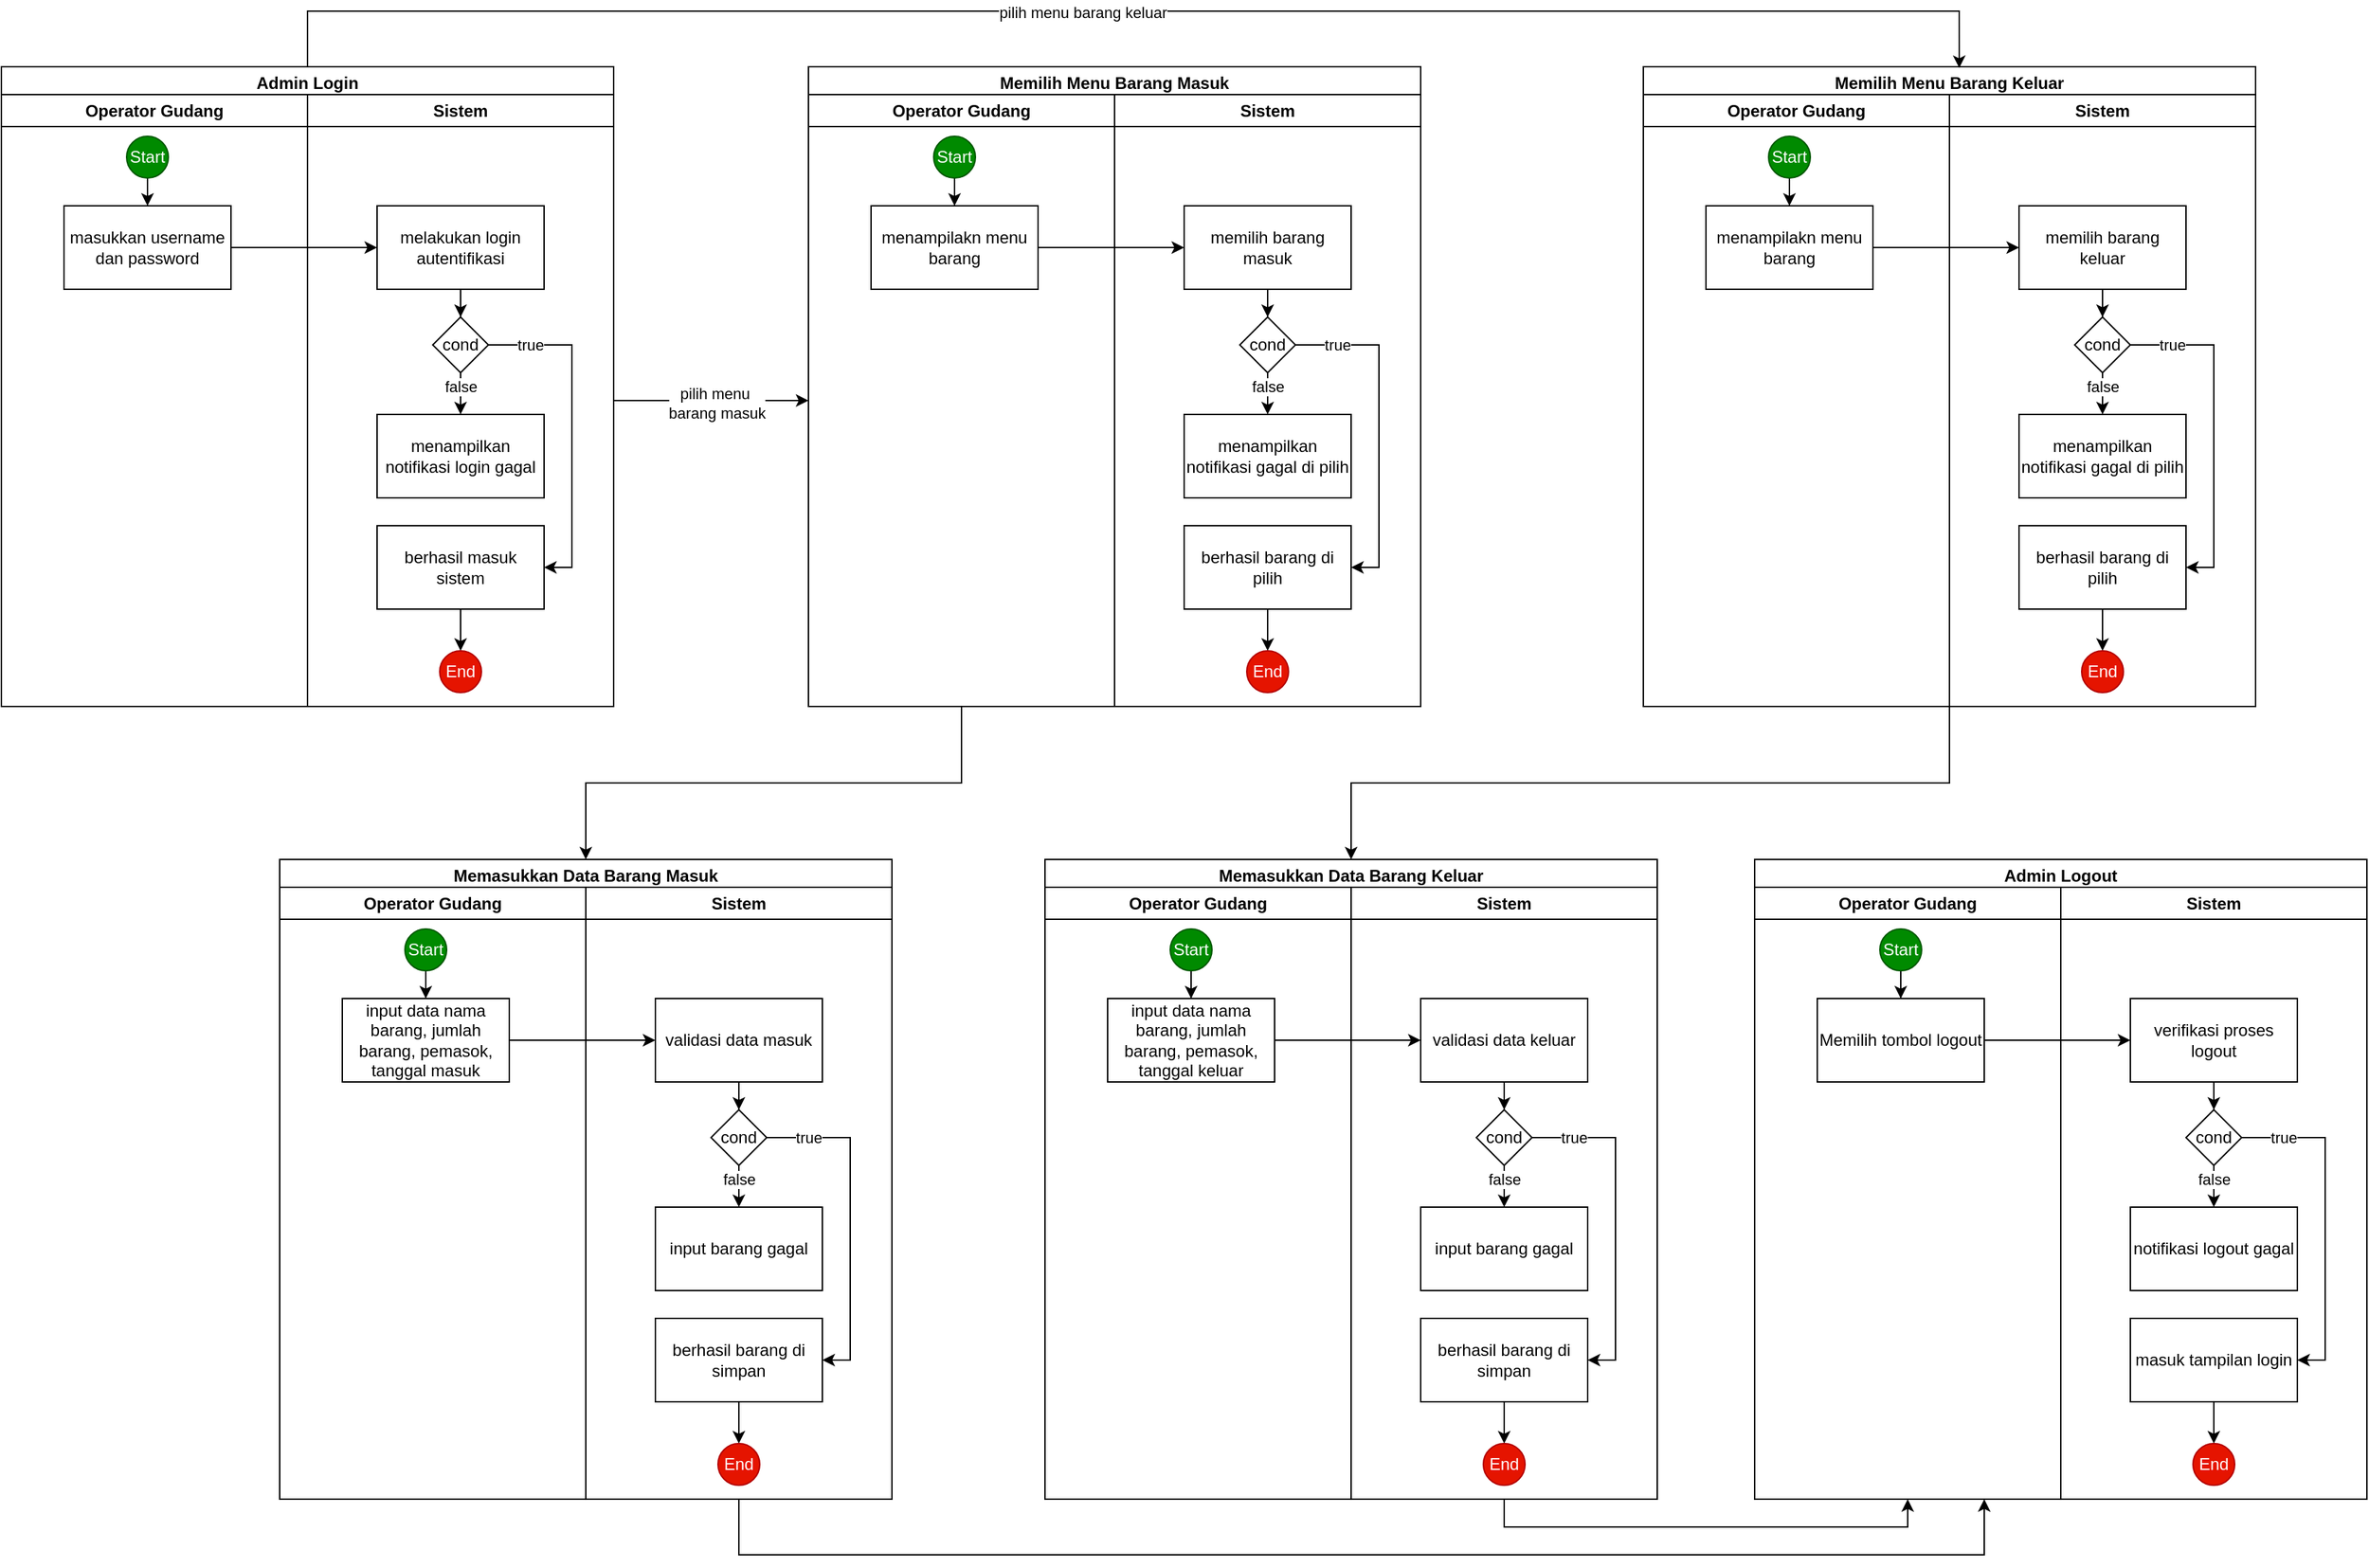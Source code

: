 <mxfile version="25.0.1">
  <diagram name="Halaman-1" id="Y4WEIZRUPYXfwLhoxVbs">
    <mxGraphModel dx="917" dy="1653" grid="1" gridSize="10" guides="1" tooltips="1" connect="1" arrows="1" fold="1" page="1" pageScale="1" pageWidth="827" pageHeight="1169" math="0" shadow="0">
      <root>
        <mxCell id="0" />
        <mxCell id="1" parent="0" />
        <mxCell id="KNslRv7fgBc5iuveiAQ4-1" value="&lt;b style=&quot;white-space: nowrap;&quot;&gt;Admin Login&lt;/b&gt;" style="swimlane;whiteSpace=wrap;html=1;" vertex="1" parent="1">
          <mxGeometry width="440" height="460" as="geometry">
            <mxRectangle width="110" height="30" as="alternateBounds" />
          </mxGeometry>
        </mxCell>
        <mxCell id="KNslRv7fgBc5iuveiAQ4-2" value="Operator Gudang" style="swimlane;whiteSpace=wrap;html=1;startSize=23;" vertex="1" parent="KNslRv7fgBc5iuveiAQ4-1">
          <mxGeometry y="20" width="220" height="440" as="geometry">
            <mxRectangle y="20" width="130" height="30" as="alternateBounds" />
          </mxGeometry>
        </mxCell>
        <mxCell id="KNslRv7fgBc5iuveiAQ4-3" style="edgeStyle=orthogonalEdgeStyle;rounded=0;orthogonalLoop=1;jettySize=auto;html=1;exitX=0.5;exitY=1;exitDx=0;exitDy=0;" edge="1" parent="KNslRv7fgBc5iuveiAQ4-2" source="KNslRv7fgBc5iuveiAQ4-4" target="KNslRv7fgBc5iuveiAQ4-5">
          <mxGeometry relative="1" as="geometry" />
        </mxCell>
        <mxCell id="KNslRv7fgBc5iuveiAQ4-4" value="Start" style="ellipse;whiteSpace=wrap;html=1;aspect=fixed;fillColor=#008a00;fontColor=#ffffff;strokeColor=#005700;" vertex="1" parent="KNslRv7fgBc5iuveiAQ4-2">
          <mxGeometry x="90" y="30" width="30" height="30" as="geometry" />
        </mxCell>
        <mxCell id="KNslRv7fgBc5iuveiAQ4-5" value="masukkan username dan password" style="rounded=0;whiteSpace=wrap;html=1;" vertex="1" parent="KNslRv7fgBc5iuveiAQ4-2">
          <mxGeometry x="45" y="80" width="120" height="60" as="geometry" />
        </mxCell>
        <mxCell id="KNslRv7fgBc5iuveiAQ4-6" value="Sistem" style="swimlane;whiteSpace=wrap;html=1;" vertex="1" parent="KNslRv7fgBc5iuveiAQ4-1">
          <mxGeometry x="220" y="20" width="220" height="440" as="geometry">
            <mxRectangle x="220" y="20" width="80" height="30" as="alternateBounds" />
          </mxGeometry>
        </mxCell>
        <mxCell id="KNslRv7fgBc5iuveiAQ4-7" style="edgeStyle=orthogonalEdgeStyle;rounded=0;orthogonalLoop=1;jettySize=auto;html=1;exitX=0.5;exitY=1;exitDx=0;exitDy=0;" edge="1" parent="KNslRv7fgBc5iuveiAQ4-6" source="KNslRv7fgBc5iuveiAQ4-8" target="KNslRv7fgBc5iuveiAQ4-13">
          <mxGeometry relative="1" as="geometry" />
        </mxCell>
        <mxCell id="KNslRv7fgBc5iuveiAQ4-8" value="melakukan login autentifikasi" style="rounded=0;whiteSpace=wrap;html=1;" vertex="1" parent="KNslRv7fgBc5iuveiAQ4-6">
          <mxGeometry x="50" y="80" width="120" height="60" as="geometry" />
        </mxCell>
        <mxCell id="KNslRv7fgBc5iuveiAQ4-9" value="" style="edgeStyle=orthogonalEdgeStyle;rounded=0;orthogonalLoop=1;jettySize=auto;html=1;" edge="1" parent="KNslRv7fgBc5iuveiAQ4-6" source="KNslRv7fgBc5iuveiAQ4-13" target="KNslRv7fgBc5iuveiAQ4-14">
          <mxGeometry relative="1" as="geometry" />
        </mxCell>
        <mxCell id="KNslRv7fgBc5iuveiAQ4-10" value="false" style="edgeLabel;html=1;align=center;verticalAlign=middle;resizable=0;points=[];" vertex="1" connectable="0" parent="KNslRv7fgBc5iuveiAQ4-9">
          <mxGeometry x="0.5" y="-1" relative="1" as="geometry">
            <mxPoint x="1" y="-8" as="offset" />
          </mxGeometry>
        </mxCell>
        <mxCell id="KNslRv7fgBc5iuveiAQ4-11" style="edgeStyle=orthogonalEdgeStyle;rounded=0;orthogonalLoop=1;jettySize=auto;html=1;exitX=1;exitY=0.5;exitDx=0;exitDy=0;entryX=1;entryY=0.5;entryDx=0;entryDy=0;" edge="1" parent="KNslRv7fgBc5iuveiAQ4-6" source="KNslRv7fgBc5iuveiAQ4-13" target="KNslRv7fgBc5iuveiAQ4-16">
          <mxGeometry relative="1" as="geometry" />
        </mxCell>
        <mxCell id="KNslRv7fgBc5iuveiAQ4-12" value="true" style="edgeLabel;html=1;align=center;verticalAlign=middle;resizable=0;points=[];" vertex="1" connectable="0" parent="KNslRv7fgBc5iuveiAQ4-11">
          <mxGeometry x="-0.756" relative="1" as="geometry">
            <mxPoint as="offset" />
          </mxGeometry>
        </mxCell>
        <mxCell id="KNslRv7fgBc5iuveiAQ4-13" value="c&lt;span style=&quot;background-color: initial;&quot;&gt;ond&lt;/span&gt;" style="rhombus;whiteSpace=wrap;html=1;" vertex="1" parent="KNslRv7fgBc5iuveiAQ4-6">
          <mxGeometry x="90" y="160" width="40" height="40" as="geometry" />
        </mxCell>
        <mxCell id="KNslRv7fgBc5iuveiAQ4-14" value="menampilkan notifikasi login gagal" style="rounded=0;whiteSpace=wrap;html=1;" vertex="1" parent="KNslRv7fgBc5iuveiAQ4-6">
          <mxGeometry x="50" y="230" width="120" height="60" as="geometry" />
        </mxCell>
        <mxCell id="KNslRv7fgBc5iuveiAQ4-15" style="edgeStyle=orthogonalEdgeStyle;rounded=0;orthogonalLoop=1;jettySize=auto;html=1;exitX=0.5;exitY=1;exitDx=0;exitDy=0;" edge="1" parent="KNslRv7fgBc5iuveiAQ4-6" source="KNslRv7fgBc5iuveiAQ4-16" target="KNslRv7fgBc5iuveiAQ4-17">
          <mxGeometry relative="1" as="geometry" />
        </mxCell>
        <mxCell id="KNslRv7fgBc5iuveiAQ4-16" value="berhasil masuk sistem" style="rounded=0;whiteSpace=wrap;html=1;" vertex="1" parent="KNslRv7fgBc5iuveiAQ4-6">
          <mxGeometry x="50" y="310" width="120" height="60" as="geometry" />
        </mxCell>
        <mxCell id="KNslRv7fgBc5iuveiAQ4-17" value="End" style="ellipse;whiteSpace=wrap;html=1;aspect=fixed;fillColor=#e51400;fontColor=#ffffff;strokeColor=#B20000;" vertex="1" parent="KNslRv7fgBc5iuveiAQ4-6">
          <mxGeometry x="95" y="400" width="30" height="30" as="geometry" />
        </mxCell>
        <mxCell id="KNslRv7fgBc5iuveiAQ4-71" style="edgeStyle=orthogonalEdgeStyle;rounded=0;orthogonalLoop=1;jettySize=auto;html=1;" edge="1" parent="KNslRv7fgBc5iuveiAQ4-1" source="KNslRv7fgBc5iuveiAQ4-5" target="KNslRv7fgBc5iuveiAQ4-8">
          <mxGeometry relative="1" as="geometry" />
        </mxCell>
        <mxCell id="KNslRv7fgBc5iuveiAQ4-149" style="edgeStyle=orthogonalEdgeStyle;rounded=0;orthogonalLoop=1;jettySize=auto;html=1;entryX=0.5;entryY=0;entryDx=0;entryDy=0;exitX=0.5;exitY=1;exitDx=0;exitDy=0;" edge="1" parent="1" source="KNslRv7fgBc5iuveiAQ4-39" target="KNslRv7fgBc5iuveiAQ4-36">
          <mxGeometry relative="1" as="geometry" />
        </mxCell>
        <mxCell id="KNslRv7fgBc5iuveiAQ4-18" value="&lt;b style=&quot;white-space: nowrap;&quot;&gt;Memilih Menu Barang Masuk&lt;/b&gt;" style="swimlane;whiteSpace=wrap;html=1;" vertex="1" parent="1">
          <mxGeometry x="580" width="440" height="460" as="geometry">
            <mxRectangle x="480" width="110" height="30" as="alternateBounds" />
          </mxGeometry>
        </mxCell>
        <mxCell id="KNslRv7fgBc5iuveiAQ4-39" value="Operator Gudang" style="swimlane;whiteSpace=wrap;html=1;startSize=23;" vertex="1" parent="KNslRv7fgBc5iuveiAQ4-18">
          <mxGeometry y="20" width="220" height="440" as="geometry" />
        </mxCell>
        <mxCell id="KNslRv7fgBc5iuveiAQ4-40" style="edgeStyle=orthogonalEdgeStyle;rounded=0;orthogonalLoop=1;jettySize=auto;html=1;exitX=0.5;exitY=1;exitDx=0;exitDy=0;" edge="1" parent="KNslRv7fgBc5iuveiAQ4-39" source="KNslRv7fgBc5iuveiAQ4-41" target="KNslRv7fgBc5iuveiAQ4-42">
          <mxGeometry relative="1" as="geometry" />
        </mxCell>
        <mxCell id="KNslRv7fgBc5iuveiAQ4-41" value="Start" style="ellipse;whiteSpace=wrap;html=1;aspect=fixed;fillColor=#008a00;fontColor=#ffffff;strokeColor=#005700;" vertex="1" parent="KNslRv7fgBc5iuveiAQ4-39">
          <mxGeometry x="90" y="30" width="30" height="30" as="geometry" />
        </mxCell>
        <mxCell id="KNslRv7fgBc5iuveiAQ4-42" value="menampilakn menu barang" style="rounded=0;whiteSpace=wrap;html=1;" vertex="1" parent="KNslRv7fgBc5iuveiAQ4-39">
          <mxGeometry x="45" y="80" width="120" height="60" as="geometry" />
        </mxCell>
        <mxCell id="KNslRv7fgBc5iuveiAQ4-43" value="Sistem" style="swimlane;whiteSpace=wrap;html=1;" vertex="1" parent="KNslRv7fgBc5iuveiAQ4-18">
          <mxGeometry x="220" y="20" width="220" height="440" as="geometry">
            <mxRectangle x="220" y="40" width="80" height="30" as="alternateBounds" />
          </mxGeometry>
        </mxCell>
        <mxCell id="KNslRv7fgBc5iuveiAQ4-44" style="edgeStyle=orthogonalEdgeStyle;rounded=0;orthogonalLoop=1;jettySize=auto;html=1;exitX=0.5;exitY=1;exitDx=0;exitDy=0;" edge="1" parent="KNslRv7fgBc5iuveiAQ4-43" source="KNslRv7fgBc5iuveiAQ4-45" target="KNslRv7fgBc5iuveiAQ4-50">
          <mxGeometry relative="1" as="geometry" />
        </mxCell>
        <mxCell id="KNslRv7fgBc5iuveiAQ4-45" value="memilih barang masuk" style="rounded=0;whiteSpace=wrap;html=1;" vertex="1" parent="KNslRv7fgBc5iuveiAQ4-43">
          <mxGeometry x="50" y="80" width="120" height="60" as="geometry" />
        </mxCell>
        <mxCell id="KNslRv7fgBc5iuveiAQ4-46" value="" style="edgeStyle=orthogonalEdgeStyle;rounded=0;orthogonalLoop=1;jettySize=auto;html=1;" edge="1" parent="KNslRv7fgBc5iuveiAQ4-43" source="KNslRv7fgBc5iuveiAQ4-50" target="KNslRv7fgBc5iuveiAQ4-51">
          <mxGeometry relative="1" as="geometry" />
        </mxCell>
        <mxCell id="KNslRv7fgBc5iuveiAQ4-47" value="false" style="edgeLabel;html=1;align=center;verticalAlign=middle;resizable=0;points=[];" vertex="1" connectable="0" parent="KNslRv7fgBc5iuveiAQ4-46">
          <mxGeometry x="0.5" y="-1" relative="1" as="geometry">
            <mxPoint x="1" y="-8" as="offset" />
          </mxGeometry>
        </mxCell>
        <mxCell id="KNslRv7fgBc5iuveiAQ4-48" style="edgeStyle=orthogonalEdgeStyle;rounded=0;orthogonalLoop=1;jettySize=auto;html=1;exitX=1;exitY=0.5;exitDx=0;exitDy=0;entryX=1;entryY=0.5;entryDx=0;entryDy=0;" edge="1" parent="KNslRv7fgBc5iuveiAQ4-43" source="KNslRv7fgBc5iuveiAQ4-50" target="KNslRv7fgBc5iuveiAQ4-53">
          <mxGeometry relative="1" as="geometry" />
        </mxCell>
        <mxCell id="KNslRv7fgBc5iuveiAQ4-49" value="true" style="edgeLabel;html=1;align=center;verticalAlign=middle;resizable=0;points=[];" vertex="1" connectable="0" parent="KNslRv7fgBc5iuveiAQ4-48">
          <mxGeometry x="-0.756" relative="1" as="geometry">
            <mxPoint as="offset" />
          </mxGeometry>
        </mxCell>
        <mxCell id="KNslRv7fgBc5iuveiAQ4-50" value="c&lt;span style=&quot;background-color: initial;&quot;&gt;ond&lt;/span&gt;" style="rhombus;whiteSpace=wrap;html=1;" vertex="1" parent="KNslRv7fgBc5iuveiAQ4-43">
          <mxGeometry x="90" y="160" width="40" height="40" as="geometry" />
        </mxCell>
        <mxCell id="KNslRv7fgBc5iuveiAQ4-51" value="menampilkan notifikasi gagal di pilih" style="rounded=0;whiteSpace=wrap;html=1;" vertex="1" parent="KNslRv7fgBc5iuveiAQ4-43">
          <mxGeometry x="50" y="230" width="120" height="60" as="geometry" />
        </mxCell>
        <mxCell id="KNslRv7fgBc5iuveiAQ4-52" style="edgeStyle=orthogonalEdgeStyle;rounded=0;orthogonalLoop=1;jettySize=auto;html=1;exitX=0.5;exitY=1;exitDx=0;exitDy=0;" edge="1" parent="KNslRv7fgBc5iuveiAQ4-43" source="KNslRv7fgBc5iuveiAQ4-53" target="KNslRv7fgBc5iuveiAQ4-54">
          <mxGeometry relative="1" as="geometry" />
        </mxCell>
        <mxCell id="KNslRv7fgBc5iuveiAQ4-53" value="berhasil barang di pilih" style="rounded=0;whiteSpace=wrap;html=1;" vertex="1" parent="KNslRv7fgBc5iuveiAQ4-43">
          <mxGeometry x="50" y="310" width="120" height="60" as="geometry" />
        </mxCell>
        <mxCell id="KNslRv7fgBc5iuveiAQ4-54" value="End" style="ellipse;whiteSpace=wrap;html=1;aspect=fixed;fillColor=#e51400;fontColor=#ffffff;strokeColor=#B20000;" vertex="1" parent="KNslRv7fgBc5iuveiAQ4-43">
          <mxGeometry x="95" y="400" width="30" height="30" as="geometry" />
        </mxCell>
        <mxCell id="KNslRv7fgBc5iuveiAQ4-72" style="edgeStyle=orthogonalEdgeStyle;rounded=0;orthogonalLoop=1;jettySize=auto;html=1;" edge="1" parent="KNslRv7fgBc5iuveiAQ4-18" source="KNslRv7fgBc5iuveiAQ4-42" target="KNslRv7fgBc5iuveiAQ4-45">
          <mxGeometry relative="1" as="geometry" />
        </mxCell>
        <mxCell id="KNslRv7fgBc5iuveiAQ4-35" value="&lt;b style=&quot;white-space: nowrap;&quot;&gt;Memilih Menu Barang Keluar&lt;/b&gt;" style="swimlane;whiteSpace=wrap;html=1;" vertex="1" parent="1">
          <mxGeometry x="1180" width="440" height="460" as="geometry">
            <mxRectangle x="960" width="110" height="30" as="alternateBounds" />
          </mxGeometry>
        </mxCell>
        <mxCell id="KNslRv7fgBc5iuveiAQ4-55" value="Operator Gudang" style="swimlane;whiteSpace=wrap;html=1;startSize=23;" vertex="1" parent="KNslRv7fgBc5iuveiAQ4-35">
          <mxGeometry y="20" width="220" height="440" as="geometry" />
        </mxCell>
        <mxCell id="KNslRv7fgBc5iuveiAQ4-56" style="edgeStyle=orthogonalEdgeStyle;rounded=0;orthogonalLoop=1;jettySize=auto;html=1;exitX=0.5;exitY=1;exitDx=0;exitDy=0;" edge="1" parent="KNslRv7fgBc5iuveiAQ4-55" source="KNslRv7fgBc5iuveiAQ4-57" target="KNslRv7fgBc5iuveiAQ4-58">
          <mxGeometry relative="1" as="geometry" />
        </mxCell>
        <mxCell id="KNslRv7fgBc5iuveiAQ4-57" value="Start" style="ellipse;whiteSpace=wrap;html=1;aspect=fixed;fillColor=#008a00;fontColor=#ffffff;strokeColor=#005700;" vertex="1" parent="KNslRv7fgBc5iuveiAQ4-55">
          <mxGeometry x="90" y="30" width="30" height="30" as="geometry" />
        </mxCell>
        <mxCell id="KNslRv7fgBc5iuveiAQ4-58" value="menampilakn menu barang" style="rounded=0;whiteSpace=wrap;html=1;" vertex="1" parent="KNslRv7fgBc5iuveiAQ4-55">
          <mxGeometry x="45" y="80" width="120" height="60" as="geometry" />
        </mxCell>
        <mxCell id="KNslRv7fgBc5iuveiAQ4-59" value="Sistem" style="swimlane;whiteSpace=wrap;html=1;" vertex="1" parent="KNslRv7fgBc5iuveiAQ4-35">
          <mxGeometry x="220" y="20" width="220" height="440" as="geometry">
            <mxRectangle x="220" y="40" width="80" height="30" as="alternateBounds" />
          </mxGeometry>
        </mxCell>
        <mxCell id="KNslRv7fgBc5iuveiAQ4-60" style="edgeStyle=orthogonalEdgeStyle;rounded=0;orthogonalLoop=1;jettySize=auto;html=1;exitX=0.5;exitY=1;exitDx=0;exitDy=0;" edge="1" parent="KNslRv7fgBc5iuveiAQ4-59" source="KNslRv7fgBc5iuveiAQ4-61" target="KNslRv7fgBc5iuveiAQ4-66">
          <mxGeometry relative="1" as="geometry" />
        </mxCell>
        <mxCell id="KNslRv7fgBc5iuveiAQ4-61" value="memilih barang keluar" style="rounded=0;whiteSpace=wrap;html=1;" vertex="1" parent="KNslRv7fgBc5iuveiAQ4-59">
          <mxGeometry x="50" y="80" width="120" height="60" as="geometry" />
        </mxCell>
        <mxCell id="KNslRv7fgBc5iuveiAQ4-62" value="" style="edgeStyle=orthogonalEdgeStyle;rounded=0;orthogonalLoop=1;jettySize=auto;html=1;" edge="1" parent="KNslRv7fgBc5iuveiAQ4-59" source="KNslRv7fgBc5iuveiAQ4-66" target="KNslRv7fgBc5iuveiAQ4-67">
          <mxGeometry relative="1" as="geometry" />
        </mxCell>
        <mxCell id="KNslRv7fgBc5iuveiAQ4-63" value="false" style="edgeLabel;html=1;align=center;verticalAlign=middle;resizable=0;points=[];" vertex="1" connectable="0" parent="KNslRv7fgBc5iuveiAQ4-62">
          <mxGeometry x="0.5" y="-1" relative="1" as="geometry">
            <mxPoint x="1" y="-8" as="offset" />
          </mxGeometry>
        </mxCell>
        <mxCell id="KNslRv7fgBc5iuveiAQ4-64" style="edgeStyle=orthogonalEdgeStyle;rounded=0;orthogonalLoop=1;jettySize=auto;html=1;exitX=1;exitY=0.5;exitDx=0;exitDy=0;entryX=1;entryY=0.5;entryDx=0;entryDy=0;" edge="1" parent="KNslRv7fgBc5iuveiAQ4-59" source="KNslRv7fgBc5iuveiAQ4-66" target="KNslRv7fgBc5iuveiAQ4-69">
          <mxGeometry relative="1" as="geometry" />
        </mxCell>
        <mxCell id="KNslRv7fgBc5iuveiAQ4-65" value="true" style="edgeLabel;html=1;align=center;verticalAlign=middle;resizable=0;points=[];" vertex="1" connectable="0" parent="KNslRv7fgBc5iuveiAQ4-64">
          <mxGeometry x="-0.756" relative="1" as="geometry">
            <mxPoint as="offset" />
          </mxGeometry>
        </mxCell>
        <mxCell id="KNslRv7fgBc5iuveiAQ4-66" value="c&lt;span style=&quot;background-color: initial;&quot;&gt;ond&lt;/span&gt;" style="rhombus;whiteSpace=wrap;html=1;" vertex="1" parent="KNslRv7fgBc5iuveiAQ4-59">
          <mxGeometry x="90" y="160" width="40" height="40" as="geometry" />
        </mxCell>
        <mxCell id="KNslRv7fgBc5iuveiAQ4-67" value="menampilkan notifikasi gagal di pilih" style="rounded=0;whiteSpace=wrap;html=1;" vertex="1" parent="KNslRv7fgBc5iuveiAQ4-59">
          <mxGeometry x="50" y="230" width="120" height="60" as="geometry" />
        </mxCell>
        <mxCell id="KNslRv7fgBc5iuveiAQ4-68" style="edgeStyle=orthogonalEdgeStyle;rounded=0;orthogonalLoop=1;jettySize=auto;html=1;exitX=0.5;exitY=1;exitDx=0;exitDy=0;" edge="1" parent="KNslRv7fgBc5iuveiAQ4-59" source="KNslRv7fgBc5iuveiAQ4-69" target="KNslRv7fgBc5iuveiAQ4-70">
          <mxGeometry relative="1" as="geometry" />
        </mxCell>
        <mxCell id="KNslRv7fgBc5iuveiAQ4-69" value="berhasil barang di pilih" style="rounded=0;whiteSpace=wrap;html=1;" vertex="1" parent="KNslRv7fgBc5iuveiAQ4-59">
          <mxGeometry x="50" y="310" width="120" height="60" as="geometry" />
        </mxCell>
        <mxCell id="KNslRv7fgBc5iuveiAQ4-70" value="End" style="ellipse;whiteSpace=wrap;html=1;aspect=fixed;fillColor=#e51400;fontColor=#ffffff;strokeColor=#B20000;" vertex="1" parent="KNslRv7fgBc5iuveiAQ4-59">
          <mxGeometry x="95" y="400" width="30" height="30" as="geometry" />
        </mxCell>
        <mxCell id="KNslRv7fgBc5iuveiAQ4-73" style="edgeStyle=orthogonalEdgeStyle;rounded=0;orthogonalLoop=1;jettySize=auto;html=1;" edge="1" parent="KNslRv7fgBc5iuveiAQ4-35" source="KNslRv7fgBc5iuveiAQ4-58" target="KNslRv7fgBc5iuveiAQ4-61">
          <mxGeometry relative="1" as="geometry" />
        </mxCell>
        <mxCell id="KNslRv7fgBc5iuveiAQ4-36" value="&lt;b style=&quot;white-space: nowrap;&quot;&gt;Memasukkan Data Barang Masuk&lt;/b&gt;" style="swimlane;whiteSpace=wrap;html=1;" vertex="1" parent="1">
          <mxGeometry x="200" y="570" width="440" height="460" as="geometry">
            <mxRectangle y="480" width="110" height="30" as="alternateBounds" />
          </mxGeometry>
        </mxCell>
        <mxCell id="KNslRv7fgBc5iuveiAQ4-74" value="Operator Gudang" style="swimlane;whiteSpace=wrap;html=1;startSize=23;" vertex="1" parent="KNslRv7fgBc5iuveiAQ4-36">
          <mxGeometry y="20" width="220" height="440" as="geometry" />
        </mxCell>
        <mxCell id="KNslRv7fgBc5iuveiAQ4-75" style="edgeStyle=orthogonalEdgeStyle;rounded=0;orthogonalLoop=1;jettySize=auto;html=1;exitX=0.5;exitY=1;exitDx=0;exitDy=0;" edge="1" parent="KNslRv7fgBc5iuveiAQ4-74" source="KNslRv7fgBc5iuveiAQ4-76" target="KNslRv7fgBc5iuveiAQ4-77">
          <mxGeometry relative="1" as="geometry" />
        </mxCell>
        <mxCell id="KNslRv7fgBc5iuveiAQ4-76" value="Start" style="ellipse;whiteSpace=wrap;html=1;aspect=fixed;fillColor=#008a00;fontColor=#ffffff;strokeColor=#005700;" vertex="1" parent="KNslRv7fgBc5iuveiAQ4-74">
          <mxGeometry x="90" y="30" width="30" height="30" as="geometry" />
        </mxCell>
        <mxCell id="KNslRv7fgBc5iuveiAQ4-77" value="input data nama barang, jumlah barang, pemasok, tanggal masuk" style="rounded=0;whiteSpace=wrap;html=1;" vertex="1" parent="KNslRv7fgBc5iuveiAQ4-74">
          <mxGeometry x="45" y="80" width="120" height="60" as="geometry" />
        </mxCell>
        <mxCell id="KNslRv7fgBc5iuveiAQ4-78" value="Sistem" style="swimlane;whiteSpace=wrap;html=1;" vertex="1" parent="KNslRv7fgBc5iuveiAQ4-36">
          <mxGeometry x="220" y="20" width="220" height="440" as="geometry">
            <mxRectangle x="220" y="40" width="80" height="30" as="alternateBounds" />
          </mxGeometry>
        </mxCell>
        <mxCell id="KNslRv7fgBc5iuveiAQ4-79" style="edgeStyle=orthogonalEdgeStyle;rounded=0;orthogonalLoop=1;jettySize=auto;html=1;exitX=0.5;exitY=1;exitDx=0;exitDy=0;" edge="1" parent="KNslRv7fgBc5iuveiAQ4-78" source="KNslRv7fgBc5iuveiAQ4-80" target="KNslRv7fgBc5iuveiAQ4-85">
          <mxGeometry relative="1" as="geometry" />
        </mxCell>
        <mxCell id="KNslRv7fgBc5iuveiAQ4-80" value="validasi data masuk" style="rounded=0;whiteSpace=wrap;html=1;" vertex="1" parent="KNslRv7fgBc5iuveiAQ4-78">
          <mxGeometry x="50" y="80" width="120" height="60" as="geometry" />
        </mxCell>
        <mxCell id="KNslRv7fgBc5iuveiAQ4-81" value="" style="edgeStyle=orthogonalEdgeStyle;rounded=0;orthogonalLoop=1;jettySize=auto;html=1;" edge="1" parent="KNslRv7fgBc5iuveiAQ4-78" source="KNslRv7fgBc5iuveiAQ4-85" target="KNslRv7fgBc5iuveiAQ4-86">
          <mxGeometry relative="1" as="geometry" />
        </mxCell>
        <mxCell id="KNslRv7fgBc5iuveiAQ4-82" value="false" style="edgeLabel;html=1;align=center;verticalAlign=middle;resizable=0;points=[];" vertex="1" connectable="0" parent="KNslRv7fgBc5iuveiAQ4-81">
          <mxGeometry x="0.5" y="-1" relative="1" as="geometry">
            <mxPoint x="1" y="-8" as="offset" />
          </mxGeometry>
        </mxCell>
        <mxCell id="KNslRv7fgBc5iuveiAQ4-83" style="edgeStyle=orthogonalEdgeStyle;rounded=0;orthogonalLoop=1;jettySize=auto;html=1;exitX=1;exitY=0.5;exitDx=0;exitDy=0;entryX=1;entryY=0.5;entryDx=0;entryDy=0;" edge="1" parent="KNslRv7fgBc5iuveiAQ4-78" source="KNslRv7fgBc5iuveiAQ4-85" target="KNslRv7fgBc5iuveiAQ4-88">
          <mxGeometry relative="1" as="geometry" />
        </mxCell>
        <mxCell id="KNslRv7fgBc5iuveiAQ4-84" value="true" style="edgeLabel;html=1;align=center;verticalAlign=middle;resizable=0;points=[];" vertex="1" connectable="0" parent="KNslRv7fgBc5iuveiAQ4-83">
          <mxGeometry x="-0.756" relative="1" as="geometry">
            <mxPoint as="offset" />
          </mxGeometry>
        </mxCell>
        <mxCell id="KNslRv7fgBc5iuveiAQ4-85" value="c&lt;span style=&quot;background-color: initial;&quot;&gt;ond&lt;/span&gt;" style="rhombus;whiteSpace=wrap;html=1;" vertex="1" parent="KNslRv7fgBc5iuveiAQ4-78">
          <mxGeometry x="90" y="160" width="40" height="40" as="geometry" />
        </mxCell>
        <mxCell id="KNslRv7fgBc5iuveiAQ4-86" value="input barang gagal" style="rounded=0;whiteSpace=wrap;html=1;" vertex="1" parent="KNslRv7fgBc5iuveiAQ4-78">
          <mxGeometry x="50" y="230" width="120" height="60" as="geometry" />
        </mxCell>
        <mxCell id="KNslRv7fgBc5iuveiAQ4-87" style="edgeStyle=orthogonalEdgeStyle;rounded=0;orthogonalLoop=1;jettySize=auto;html=1;exitX=0.5;exitY=1;exitDx=0;exitDy=0;" edge="1" parent="KNslRv7fgBc5iuveiAQ4-78" source="KNslRv7fgBc5iuveiAQ4-88" target="KNslRv7fgBc5iuveiAQ4-89">
          <mxGeometry relative="1" as="geometry" />
        </mxCell>
        <mxCell id="KNslRv7fgBc5iuveiAQ4-88" value="berhasil barang di simpan" style="rounded=0;whiteSpace=wrap;html=1;" vertex="1" parent="KNslRv7fgBc5iuveiAQ4-78">
          <mxGeometry x="50" y="310" width="120" height="60" as="geometry" />
        </mxCell>
        <mxCell id="KNslRv7fgBc5iuveiAQ4-89" value="End" style="ellipse;whiteSpace=wrap;html=1;aspect=fixed;fillColor=#e51400;fontColor=#ffffff;strokeColor=#B20000;" vertex="1" parent="KNslRv7fgBc5iuveiAQ4-78">
          <mxGeometry x="95" y="400" width="30" height="30" as="geometry" />
        </mxCell>
        <mxCell id="KNslRv7fgBc5iuveiAQ4-90" style="edgeStyle=orthogonalEdgeStyle;rounded=0;orthogonalLoop=1;jettySize=auto;html=1;" edge="1" parent="KNslRv7fgBc5iuveiAQ4-36" source="KNslRv7fgBc5iuveiAQ4-77" target="KNslRv7fgBc5iuveiAQ4-80">
          <mxGeometry relative="1" as="geometry" />
        </mxCell>
        <mxCell id="KNslRv7fgBc5iuveiAQ4-37" value="&lt;b style=&quot;white-space: nowrap;&quot;&gt;Memasukkan Data Barang Keluar&lt;/b&gt;" style="swimlane;whiteSpace=wrap;html=1;startSize=23;" vertex="1" parent="1">
          <mxGeometry x="750" y="570" width="440" height="460" as="geometry">
            <mxRectangle x="480" y="480" width="110" height="30" as="alternateBounds" />
          </mxGeometry>
        </mxCell>
        <mxCell id="KNslRv7fgBc5iuveiAQ4-91" value="Operator Gudang" style="swimlane;whiteSpace=wrap;html=1;startSize=23;" vertex="1" parent="KNslRv7fgBc5iuveiAQ4-37">
          <mxGeometry y="20" width="220" height="440" as="geometry" />
        </mxCell>
        <mxCell id="KNslRv7fgBc5iuveiAQ4-92" style="edgeStyle=orthogonalEdgeStyle;rounded=0;orthogonalLoop=1;jettySize=auto;html=1;exitX=0.5;exitY=1;exitDx=0;exitDy=0;" edge="1" parent="KNslRv7fgBc5iuveiAQ4-91" source="KNslRv7fgBc5iuveiAQ4-93" target="KNslRv7fgBc5iuveiAQ4-94">
          <mxGeometry relative="1" as="geometry" />
        </mxCell>
        <mxCell id="KNslRv7fgBc5iuveiAQ4-93" value="Start" style="ellipse;whiteSpace=wrap;html=1;aspect=fixed;fillColor=#008a00;fontColor=#ffffff;strokeColor=#005700;" vertex="1" parent="KNslRv7fgBc5iuveiAQ4-91">
          <mxGeometry x="90" y="30" width="30" height="30" as="geometry" />
        </mxCell>
        <mxCell id="KNslRv7fgBc5iuveiAQ4-94" value="input data nama barang, jumlah barang, pemasok, tanggal keluar" style="rounded=0;whiteSpace=wrap;html=1;" vertex="1" parent="KNslRv7fgBc5iuveiAQ4-91">
          <mxGeometry x="45" y="80" width="120" height="60" as="geometry" />
        </mxCell>
        <mxCell id="KNslRv7fgBc5iuveiAQ4-95" value="Sistem" style="swimlane;whiteSpace=wrap;html=1;" vertex="1" parent="KNslRv7fgBc5iuveiAQ4-37">
          <mxGeometry x="220" y="20" width="220" height="440" as="geometry">
            <mxRectangle x="220" y="40" width="80" height="30" as="alternateBounds" />
          </mxGeometry>
        </mxCell>
        <mxCell id="KNslRv7fgBc5iuveiAQ4-96" style="edgeStyle=orthogonalEdgeStyle;rounded=0;orthogonalLoop=1;jettySize=auto;html=1;exitX=0.5;exitY=1;exitDx=0;exitDy=0;" edge="1" parent="KNslRv7fgBc5iuveiAQ4-95" source="KNslRv7fgBc5iuveiAQ4-97" target="KNslRv7fgBc5iuveiAQ4-102">
          <mxGeometry relative="1" as="geometry" />
        </mxCell>
        <mxCell id="KNslRv7fgBc5iuveiAQ4-97" value="validasi data keluar" style="rounded=0;whiteSpace=wrap;html=1;" vertex="1" parent="KNslRv7fgBc5iuveiAQ4-95">
          <mxGeometry x="50" y="80" width="120" height="60" as="geometry" />
        </mxCell>
        <mxCell id="KNslRv7fgBc5iuveiAQ4-98" value="" style="edgeStyle=orthogonalEdgeStyle;rounded=0;orthogonalLoop=1;jettySize=auto;html=1;" edge="1" parent="KNslRv7fgBc5iuveiAQ4-95" source="KNslRv7fgBc5iuveiAQ4-102" target="KNslRv7fgBc5iuveiAQ4-103">
          <mxGeometry relative="1" as="geometry" />
        </mxCell>
        <mxCell id="KNslRv7fgBc5iuveiAQ4-99" value="false" style="edgeLabel;html=1;align=center;verticalAlign=middle;resizable=0;points=[];" vertex="1" connectable="0" parent="KNslRv7fgBc5iuveiAQ4-98">
          <mxGeometry x="0.5" y="-1" relative="1" as="geometry">
            <mxPoint x="1" y="-8" as="offset" />
          </mxGeometry>
        </mxCell>
        <mxCell id="KNslRv7fgBc5iuveiAQ4-100" style="edgeStyle=orthogonalEdgeStyle;rounded=0;orthogonalLoop=1;jettySize=auto;html=1;exitX=1;exitY=0.5;exitDx=0;exitDy=0;entryX=1;entryY=0.5;entryDx=0;entryDy=0;" edge="1" parent="KNslRv7fgBc5iuveiAQ4-95" source="KNslRv7fgBc5iuveiAQ4-102" target="KNslRv7fgBc5iuveiAQ4-105">
          <mxGeometry relative="1" as="geometry" />
        </mxCell>
        <mxCell id="KNslRv7fgBc5iuveiAQ4-101" value="true" style="edgeLabel;html=1;align=center;verticalAlign=middle;resizable=0;points=[];" vertex="1" connectable="0" parent="KNslRv7fgBc5iuveiAQ4-100">
          <mxGeometry x="-0.756" relative="1" as="geometry">
            <mxPoint as="offset" />
          </mxGeometry>
        </mxCell>
        <mxCell id="KNslRv7fgBc5iuveiAQ4-102" value="c&lt;span style=&quot;background-color: initial;&quot;&gt;ond&lt;/span&gt;" style="rhombus;whiteSpace=wrap;html=1;" vertex="1" parent="KNslRv7fgBc5iuveiAQ4-95">
          <mxGeometry x="90" y="160" width="40" height="40" as="geometry" />
        </mxCell>
        <mxCell id="KNslRv7fgBc5iuveiAQ4-103" value="input barang gagal" style="rounded=0;whiteSpace=wrap;html=1;" vertex="1" parent="KNslRv7fgBc5iuveiAQ4-95">
          <mxGeometry x="50" y="230" width="120" height="60" as="geometry" />
        </mxCell>
        <mxCell id="KNslRv7fgBc5iuveiAQ4-104" style="edgeStyle=orthogonalEdgeStyle;rounded=0;orthogonalLoop=1;jettySize=auto;html=1;exitX=0.5;exitY=1;exitDx=0;exitDy=0;" edge="1" parent="KNslRv7fgBc5iuveiAQ4-95" source="KNslRv7fgBc5iuveiAQ4-105" target="KNslRv7fgBc5iuveiAQ4-106">
          <mxGeometry relative="1" as="geometry" />
        </mxCell>
        <mxCell id="KNslRv7fgBc5iuveiAQ4-105" value="berhasil barang di simpan" style="rounded=0;whiteSpace=wrap;html=1;" vertex="1" parent="KNslRv7fgBc5iuveiAQ4-95">
          <mxGeometry x="50" y="310" width="120" height="60" as="geometry" />
        </mxCell>
        <mxCell id="KNslRv7fgBc5iuveiAQ4-106" value="End" style="ellipse;whiteSpace=wrap;html=1;aspect=fixed;fillColor=#e51400;fontColor=#ffffff;strokeColor=#B20000;" vertex="1" parent="KNslRv7fgBc5iuveiAQ4-95">
          <mxGeometry x="95" y="400" width="30" height="30" as="geometry" />
        </mxCell>
        <mxCell id="KNslRv7fgBc5iuveiAQ4-142" style="edgeStyle=orthogonalEdgeStyle;rounded=0;orthogonalLoop=1;jettySize=auto;html=1;" edge="1" parent="KNslRv7fgBc5iuveiAQ4-37" source="KNslRv7fgBc5iuveiAQ4-94" target="KNslRv7fgBc5iuveiAQ4-97">
          <mxGeometry relative="1" as="geometry" />
        </mxCell>
        <mxCell id="KNslRv7fgBc5iuveiAQ4-38" value="&lt;b style=&quot;white-space: nowrap;&quot;&gt;Admin Logout&lt;/b&gt;" style="swimlane;whiteSpace=wrap;html=1;" vertex="1" parent="1">
          <mxGeometry x="1260" y="570" width="440" height="460" as="geometry">
            <mxRectangle x="960" y="480" width="110" height="30" as="alternateBounds" />
          </mxGeometry>
        </mxCell>
        <mxCell id="KNslRv7fgBc5iuveiAQ4-123" value="Operator Gudang" style="swimlane;whiteSpace=wrap;html=1;startSize=23;" vertex="1" parent="KNslRv7fgBc5iuveiAQ4-38">
          <mxGeometry y="20" width="220" height="440" as="geometry" />
        </mxCell>
        <mxCell id="KNslRv7fgBc5iuveiAQ4-124" style="edgeStyle=orthogonalEdgeStyle;rounded=0;orthogonalLoop=1;jettySize=auto;html=1;exitX=0.5;exitY=1;exitDx=0;exitDy=0;" edge="1" parent="KNslRv7fgBc5iuveiAQ4-123" source="KNslRv7fgBc5iuveiAQ4-125" target="KNslRv7fgBc5iuveiAQ4-126">
          <mxGeometry relative="1" as="geometry" />
        </mxCell>
        <mxCell id="KNslRv7fgBc5iuveiAQ4-125" value="Start" style="ellipse;whiteSpace=wrap;html=1;aspect=fixed;fillColor=#008a00;fontColor=#ffffff;strokeColor=#005700;" vertex="1" parent="KNslRv7fgBc5iuveiAQ4-123">
          <mxGeometry x="90" y="30" width="30" height="30" as="geometry" />
        </mxCell>
        <mxCell id="KNslRv7fgBc5iuveiAQ4-126" value="Memilih tombol logout" style="rounded=0;whiteSpace=wrap;html=1;" vertex="1" parent="KNslRv7fgBc5iuveiAQ4-123">
          <mxGeometry x="45" y="80" width="120" height="60" as="geometry" />
        </mxCell>
        <mxCell id="KNslRv7fgBc5iuveiAQ4-127" value="Sistem" style="swimlane;whiteSpace=wrap;html=1;" vertex="1" parent="KNslRv7fgBc5iuveiAQ4-38">
          <mxGeometry x="220" y="20" width="220" height="440" as="geometry">
            <mxRectangle x="220" y="40" width="80" height="30" as="alternateBounds" />
          </mxGeometry>
        </mxCell>
        <mxCell id="KNslRv7fgBc5iuveiAQ4-128" style="edgeStyle=orthogonalEdgeStyle;rounded=0;orthogonalLoop=1;jettySize=auto;html=1;exitX=0.5;exitY=1;exitDx=0;exitDy=0;" edge="1" parent="KNslRv7fgBc5iuveiAQ4-127" source="KNslRv7fgBc5iuveiAQ4-129" target="KNslRv7fgBc5iuveiAQ4-134">
          <mxGeometry relative="1" as="geometry" />
        </mxCell>
        <mxCell id="KNslRv7fgBc5iuveiAQ4-129" value="verifikasi proses logout" style="rounded=0;whiteSpace=wrap;html=1;" vertex="1" parent="KNslRv7fgBc5iuveiAQ4-127">
          <mxGeometry x="50" y="80" width="120" height="60" as="geometry" />
        </mxCell>
        <mxCell id="KNslRv7fgBc5iuveiAQ4-130" value="" style="edgeStyle=orthogonalEdgeStyle;rounded=0;orthogonalLoop=1;jettySize=auto;html=1;" edge="1" parent="KNslRv7fgBc5iuveiAQ4-127" source="KNslRv7fgBc5iuveiAQ4-134" target="KNslRv7fgBc5iuveiAQ4-135">
          <mxGeometry relative="1" as="geometry" />
        </mxCell>
        <mxCell id="KNslRv7fgBc5iuveiAQ4-131" value="false" style="edgeLabel;html=1;align=center;verticalAlign=middle;resizable=0;points=[];" vertex="1" connectable="0" parent="KNslRv7fgBc5iuveiAQ4-130">
          <mxGeometry x="0.5" y="-1" relative="1" as="geometry">
            <mxPoint x="1" y="-8" as="offset" />
          </mxGeometry>
        </mxCell>
        <mxCell id="KNslRv7fgBc5iuveiAQ4-132" style="edgeStyle=orthogonalEdgeStyle;rounded=0;orthogonalLoop=1;jettySize=auto;html=1;exitX=1;exitY=0.5;exitDx=0;exitDy=0;entryX=1;entryY=0.5;entryDx=0;entryDy=0;" edge="1" parent="KNslRv7fgBc5iuveiAQ4-127" source="KNslRv7fgBc5iuveiAQ4-134" target="KNslRv7fgBc5iuveiAQ4-137">
          <mxGeometry relative="1" as="geometry" />
        </mxCell>
        <mxCell id="KNslRv7fgBc5iuveiAQ4-133" value="true" style="edgeLabel;html=1;align=center;verticalAlign=middle;resizable=0;points=[];" vertex="1" connectable="0" parent="KNslRv7fgBc5iuveiAQ4-132">
          <mxGeometry x="-0.756" relative="1" as="geometry">
            <mxPoint as="offset" />
          </mxGeometry>
        </mxCell>
        <mxCell id="KNslRv7fgBc5iuveiAQ4-134" value="c&lt;span style=&quot;background-color: initial;&quot;&gt;ond&lt;/span&gt;" style="rhombus;whiteSpace=wrap;html=1;" vertex="1" parent="KNslRv7fgBc5iuveiAQ4-127">
          <mxGeometry x="90" y="160" width="40" height="40" as="geometry" />
        </mxCell>
        <mxCell id="KNslRv7fgBc5iuveiAQ4-135" value="notifikasi logout gagal" style="rounded=0;whiteSpace=wrap;html=1;" vertex="1" parent="KNslRv7fgBc5iuveiAQ4-127">
          <mxGeometry x="50" y="230" width="120" height="60" as="geometry" />
        </mxCell>
        <mxCell id="KNslRv7fgBc5iuveiAQ4-136" style="edgeStyle=orthogonalEdgeStyle;rounded=0;orthogonalLoop=1;jettySize=auto;html=1;exitX=0.5;exitY=1;exitDx=0;exitDy=0;" edge="1" parent="KNslRv7fgBc5iuveiAQ4-127" source="KNslRv7fgBc5iuveiAQ4-137" target="KNslRv7fgBc5iuveiAQ4-138">
          <mxGeometry relative="1" as="geometry" />
        </mxCell>
        <mxCell id="KNslRv7fgBc5iuveiAQ4-137" value="masuk tampilan login" style="rounded=0;whiteSpace=wrap;html=1;" vertex="1" parent="KNslRv7fgBc5iuveiAQ4-127">
          <mxGeometry x="50" y="310" width="120" height="60" as="geometry" />
        </mxCell>
        <mxCell id="KNslRv7fgBc5iuveiAQ4-138" value="End" style="ellipse;whiteSpace=wrap;html=1;aspect=fixed;fillColor=#e51400;fontColor=#ffffff;strokeColor=#B20000;" vertex="1" parent="KNslRv7fgBc5iuveiAQ4-127">
          <mxGeometry x="95" y="400" width="30" height="30" as="geometry" />
        </mxCell>
        <mxCell id="KNslRv7fgBc5iuveiAQ4-143" style="edgeStyle=orthogonalEdgeStyle;rounded=0;orthogonalLoop=1;jettySize=auto;html=1;exitX=1;exitY=0.5;exitDx=0;exitDy=0;" edge="1" parent="KNslRv7fgBc5iuveiAQ4-38" source="KNslRv7fgBc5iuveiAQ4-126" target="KNslRv7fgBc5iuveiAQ4-129">
          <mxGeometry relative="1" as="geometry" />
        </mxCell>
        <mxCell id="KNslRv7fgBc5iuveiAQ4-144" style="edgeStyle=orthogonalEdgeStyle;rounded=0;orthogonalLoop=1;jettySize=auto;html=1;entryX=0;entryY=0.5;entryDx=0;entryDy=0;" edge="1" parent="1" source="KNslRv7fgBc5iuveiAQ4-6" target="KNslRv7fgBc5iuveiAQ4-39">
          <mxGeometry relative="1" as="geometry" />
        </mxCell>
        <mxCell id="KNslRv7fgBc5iuveiAQ4-147" value="pilih menu&amp;nbsp;&lt;div&gt;barang masuk&lt;/div&gt;" style="edgeLabel;html=1;align=center;verticalAlign=middle;resizable=0;points=[];" vertex="1" connectable="0" parent="KNslRv7fgBc5iuveiAQ4-144">
          <mxGeometry x="0.05" y="-2" relative="1" as="geometry">
            <mxPoint as="offset" />
          </mxGeometry>
        </mxCell>
        <mxCell id="KNslRv7fgBc5iuveiAQ4-145" style="edgeStyle=orthogonalEdgeStyle;rounded=0;orthogonalLoop=1;jettySize=auto;html=1;entryX=0.516;entryY=0.002;entryDx=0;entryDy=0;entryPerimeter=0;" edge="1" parent="1" source="KNslRv7fgBc5iuveiAQ4-1" target="KNslRv7fgBc5iuveiAQ4-35">
          <mxGeometry relative="1" as="geometry">
            <Array as="points">
              <mxPoint x="220" y="-40" />
              <mxPoint x="1407" y="-40" />
            </Array>
          </mxGeometry>
        </mxCell>
        <mxCell id="KNslRv7fgBc5iuveiAQ4-146" value="pilih menu barang keluar" style="edgeLabel;html=1;align=center;verticalAlign=middle;resizable=0;points=[];" vertex="1" connectable="0" parent="KNslRv7fgBc5iuveiAQ4-145">
          <mxGeometry x="-0.059" y="-1" relative="1" as="geometry">
            <mxPoint as="offset" />
          </mxGeometry>
        </mxCell>
        <mxCell id="KNslRv7fgBc5iuveiAQ4-150" style="edgeStyle=orthogonalEdgeStyle;rounded=0;orthogonalLoop=1;jettySize=auto;html=1;exitX=1;exitY=1;exitDx=0;exitDy=0;" edge="1" parent="1" source="KNslRv7fgBc5iuveiAQ4-55" target="KNslRv7fgBc5iuveiAQ4-37">
          <mxGeometry relative="1" as="geometry" />
        </mxCell>
        <mxCell id="KNslRv7fgBc5iuveiAQ4-153" style="edgeStyle=orthogonalEdgeStyle;rounded=0;orthogonalLoop=1;jettySize=auto;html=1;exitX=0.5;exitY=1;exitDx=0;exitDy=0;entryX=0.5;entryY=1;entryDx=0;entryDy=0;" edge="1" parent="1" source="KNslRv7fgBc5iuveiAQ4-95" target="KNslRv7fgBc5iuveiAQ4-123">
          <mxGeometry relative="1" as="geometry" />
        </mxCell>
        <mxCell id="KNslRv7fgBc5iuveiAQ4-154" style="edgeStyle=orthogonalEdgeStyle;rounded=0;orthogonalLoop=1;jettySize=auto;html=1;entryX=0.75;entryY=1;entryDx=0;entryDy=0;exitX=0.75;exitY=1;exitDx=0;exitDy=0;" edge="1" parent="1" source="KNslRv7fgBc5iuveiAQ4-78" target="KNslRv7fgBc5iuveiAQ4-123">
          <mxGeometry relative="1" as="geometry">
            <mxPoint x="530" y="1080" as="sourcePoint" />
            <Array as="points">
              <mxPoint x="530" y="1030" />
              <mxPoint x="530" y="1070" />
              <mxPoint x="1425" y="1070" />
            </Array>
          </mxGeometry>
        </mxCell>
      </root>
    </mxGraphModel>
  </diagram>
</mxfile>
